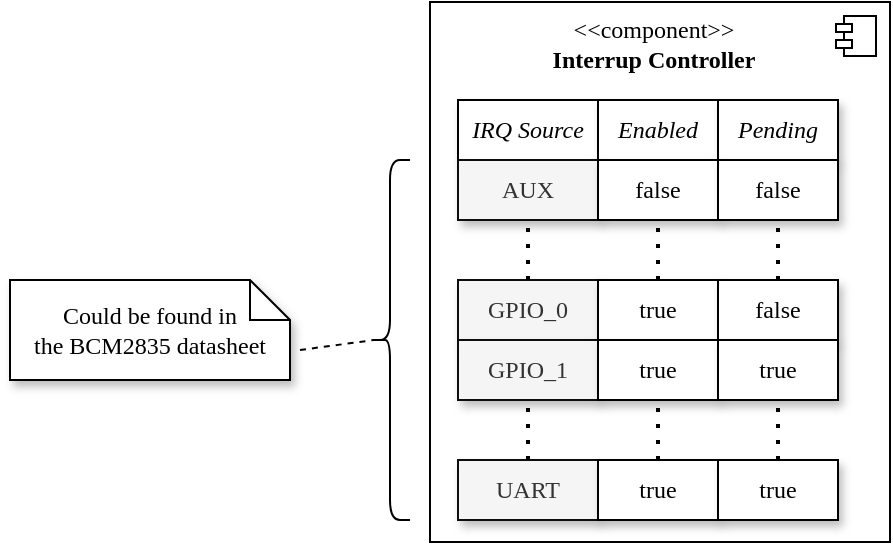 <mxfile version="21.6.8" type="device">
  <diagram name="Page-1" id="TmWtwdpzOd6l1L7v9ahz">
    <mxGraphModel dx="1091" dy="646" grid="1" gridSize="10" guides="1" tooltips="1" connect="1" arrows="1" fold="1" page="1" pageScale="1" pageWidth="850" pageHeight="1100" math="0" shadow="0">
      <root>
        <mxCell id="0" />
        <mxCell id="1" parent="0" />
        <mxCell id="Eqs6-aM7eAsLmIhSvATx-1" value="" style="html=1;dropTarget=0;whiteSpace=wrap;" vertex="1" parent="1">
          <mxGeometry x="270" y="100" width="230" height="270" as="geometry" />
        </mxCell>
        <mxCell id="Eqs6-aM7eAsLmIhSvATx-2" value="" style="shape=module;jettyWidth=8;jettyHeight=4;" vertex="1" parent="Eqs6-aM7eAsLmIhSvATx-1">
          <mxGeometry x="1" width="20" height="20" relative="1" as="geometry">
            <mxPoint x="-27" y="7" as="offset" />
          </mxGeometry>
        </mxCell>
        <mxCell id="Jr0FANGoP9ETtgsWzqw2-50" value="IRQ Source" style="rounded=0;whiteSpace=wrap;html=1;fontFamily=Computer Modern;fontStyle=2;shadow=1;" parent="1" vertex="1">
          <mxGeometry x="284" y="149" width="70" height="30" as="geometry" />
        </mxCell>
        <mxCell id="Jr0FANGoP9ETtgsWzqw2-51" value="Enabled" style="rounded=0;whiteSpace=wrap;html=1;fontFamily=Computer Modern;fontStyle=2;shadow=1;" parent="1" vertex="1">
          <mxGeometry x="354" y="149" width="60" height="30" as="geometry" />
        </mxCell>
        <mxCell id="Jr0FANGoP9ETtgsWzqw2-52" value="Pending" style="rounded=0;whiteSpace=wrap;html=1;fontFamily=Computer Modern;fontStyle=2;shadow=1;" parent="1" vertex="1">
          <mxGeometry x="414" y="149" width="60" height="30" as="geometry" />
        </mxCell>
        <mxCell id="Jr0FANGoP9ETtgsWzqw2-32" value="GPIO_0" style="rounded=0;whiteSpace=wrap;html=1;fontFamily=Computer Modern;shadow=1;fillColor=#f5f5f5;fontColor=#333333;strokeColor=#0D0D0D;" parent="1" vertex="1">
          <mxGeometry x="284" y="239" width="70" height="30" as="geometry" />
        </mxCell>
        <mxCell id="Jr0FANGoP9ETtgsWzqw2-33" value="true" style="rounded=0;whiteSpace=wrap;html=1;fontFamily=Computer Modern;shadow=1;" parent="1" vertex="1">
          <mxGeometry x="354" y="239" width="60" height="30" as="geometry" />
        </mxCell>
        <mxCell id="Jr0FANGoP9ETtgsWzqw2-34" value="false" style="rounded=0;whiteSpace=wrap;html=1;fontFamily=Computer Modern;shadow=1;" parent="1" vertex="1">
          <mxGeometry x="414" y="239" width="60" height="30" as="geometry" />
        </mxCell>
        <mxCell id="Jr0FANGoP9ETtgsWzqw2-41" value="GPIO_1" style="rounded=0;whiteSpace=wrap;html=1;fontFamily=Computer Modern;shadow=1;fillColor=#f5f5f5;fontColor=#333333;strokeColor=#0D0D0D;" parent="1" vertex="1">
          <mxGeometry x="284" y="269" width="70" height="30" as="geometry" />
        </mxCell>
        <mxCell id="Jr0FANGoP9ETtgsWzqw2-42" value="true" style="rounded=0;whiteSpace=wrap;html=1;fontFamily=Computer Modern;shadow=1;" parent="1" vertex="1">
          <mxGeometry x="354" y="269" width="60" height="30" as="geometry" />
        </mxCell>
        <mxCell id="Jr0FANGoP9ETtgsWzqw2-43" value="true" style="rounded=0;whiteSpace=wrap;html=1;fontFamily=Computer Modern;shadow=1;" parent="1" vertex="1">
          <mxGeometry x="414" y="269" width="60" height="30" as="geometry" />
        </mxCell>
        <mxCell id="Jr0FANGoP9ETtgsWzqw2-44" value="UART" style="rounded=0;whiteSpace=wrap;html=1;fontFamily=Computer Modern;shadow=1;fillColor=#f5f5f5;fontColor=#333333;strokeColor=#0D0D0D;" parent="1" vertex="1">
          <mxGeometry x="284" y="329" width="70" height="30" as="geometry" />
        </mxCell>
        <mxCell id="Jr0FANGoP9ETtgsWzqw2-45" value="true" style="rounded=0;whiteSpace=wrap;html=1;fontFamily=Computer Modern;shadow=1;" parent="1" vertex="1">
          <mxGeometry x="354" y="329" width="60" height="30" as="geometry" />
        </mxCell>
        <mxCell id="Jr0FANGoP9ETtgsWzqw2-46" value="true" style="rounded=0;whiteSpace=wrap;html=1;fontFamily=Computer Modern;shadow=1;" parent="1" vertex="1">
          <mxGeometry x="414" y="329" width="60" height="30" as="geometry" />
        </mxCell>
        <mxCell id="Jr0FANGoP9ETtgsWzqw2-47" value="AUX" style="rounded=0;whiteSpace=wrap;html=1;fontFamily=Computer Modern;shadow=1;fillColor=#f5f5f5;fontColor=#333333;strokeColor=#0D0D0D;" parent="1" vertex="1">
          <mxGeometry x="284" y="179" width="70" height="30" as="geometry" />
        </mxCell>
        <mxCell id="Jr0FANGoP9ETtgsWzqw2-48" value="false" style="rounded=0;whiteSpace=wrap;html=1;fontFamily=Computer Modern;shadow=1;" parent="1" vertex="1">
          <mxGeometry x="354" y="179" width="60" height="30" as="geometry" />
        </mxCell>
        <mxCell id="Jr0FANGoP9ETtgsWzqw2-49" value="false" style="rounded=0;whiteSpace=wrap;html=1;fontFamily=Computer Modern;shadow=1;" parent="1" vertex="1">
          <mxGeometry x="414" y="179" width="60" height="30" as="geometry" />
        </mxCell>
        <mxCell id="Jr0FANGoP9ETtgsWzqw2-54" value="" style="endArrow=none;dashed=1;html=1;dashPattern=1 3;strokeWidth=2;rounded=0;entryX=0.5;entryY=1;entryDx=0;entryDy=0;exitX=0.5;exitY=0;exitDx=0;exitDy=0;" parent="1" source="Jr0FANGoP9ETtgsWzqw2-32" target="Jr0FANGoP9ETtgsWzqw2-47" edge="1">
          <mxGeometry width="50" height="50" relative="1" as="geometry">
            <mxPoint x="184" y="289" as="sourcePoint" />
            <mxPoint x="234" y="239" as="targetPoint" />
          </mxGeometry>
        </mxCell>
        <mxCell id="Jr0FANGoP9ETtgsWzqw2-55" value="" style="endArrow=none;dashed=1;html=1;dashPattern=1 3;strokeWidth=2;rounded=0;entryX=0.5;entryY=1;entryDx=0;entryDy=0;" parent="1" source="Jr0FANGoP9ETtgsWzqw2-33" target="Jr0FANGoP9ETtgsWzqw2-48" edge="1">
          <mxGeometry width="50" height="50" relative="1" as="geometry">
            <mxPoint x="329" y="249" as="sourcePoint" />
            <mxPoint x="329" y="219" as="targetPoint" />
          </mxGeometry>
        </mxCell>
        <mxCell id="Jr0FANGoP9ETtgsWzqw2-56" value="" style="endArrow=none;dashed=1;html=1;dashPattern=1 3;strokeWidth=2;rounded=0;entryX=0.5;entryY=1;entryDx=0;entryDy=0;exitX=0.5;exitY=0;exitDx=0;exitDy=0;" parent="1" source="Jr0FANGoP9ETtgsWzqw2-34" target="Jr0FANGoP9ETtgsWzqw2-49" edge="1">
          <mxGeometry width="50" height="50" relative="1" as="geometry">
            <mxPoint x="394" y="249" as="sourcePoint" />
            <mxPoint x="394" y="219" as="targetPoint" />
          </mxGeometry>
        </mxCell>
        <mxCell id="Jr0FANGoP9ETtgsWzqw2-57" value="" style="endArrow=none;dashed=1;html=1;dashPattern=1 3;strokeWidth=2;rounded=0;entryX=0.5;entryY=1;entryDx=0;entryDy=0;exitX=0.5;exitY=0;exitDx=0;exitDy=0;" parent="1" source="Jr0FANGoP9ETtgsWzqw2-46" target="Jr0FANGoP9ETtgsWzqw2-43" edge="1">
          <mxGeometry width="50" height="50" relative="1" as="geometry">
            <mxPoint x="454" y="249" as="sourcePoint" />
            <mxPoint x="454" y="219" as="targetPoint" />
          </mxGeometry>
        </mxCell>
        <mxCell id="Jr0FANGoP9ETtgsWzqw2-58" value="" style="endArrow=none;dashed=1;html=1;dashPattern=1 3;strokeWidth=2;rounded=0;entryX=0.5;entryY=1;entryDx=0;entryDy=0;exitX=0.5;exitY=0;exitDx=0;exitDy=0;" parent="1" source="Jr0FANGoP9ETtgsWzqw2-45" target="Jr0FANGoP9ETtgsWzqw2-42" edge="1">
          <mxGeometry width="50" height="50" relative="1" as="geometry">
            <mxPoint x="464" y="259" as="sourcePoint" />
            <mxPoint x="464" y="229" as="targetPoint" />
          </mxGeometry>
        </mxCell>
        <mxCell id="Jr0FANGoP9ETtgsWzqw2-59" value="" style="endArrow=none;dashed=1;html=1;dashPattern=1 3;strokeWidth=2;rounded=0;entryX=0.5;entryY=1;entryDx=0;entryDy=0;" parent="1" source="Jr0FANGoP9ETtgsWzqw2-44" target="Jr0FANGoP9ETtgsWzqw2-41" edge="1">
          <mxGeometry width="50" height="50" relative="1" as="geometry">
            <mxPoint x="394" y="339" as="sourcePoint" />
            <mxPoint x="394" y="309" as="targetPoint" />
          </mxGeometry>
        </mxCell>
        <mxCell id="Jr0FANGoP9ETtgsWzqw2-90" value="" style="shape=curlyBracket;whiteSpace=wrap;html=1;rounded=1;labelPosition=left;verticalLabelPosition=middle;align=right;verticalAlign=middle;" parent="1" vertex="1">
          <mxGeometry x="240" y="179" width="20" height="180" as="geometry" />
        </mxCell>
        <mxCell id="Jr0FANGoP9ETtgsWzqw2-91" value="&lt;font face=&quot;Computer Modern&quot;&gt;Could be found in &lt;br&gt;the BCM2835 datasheet&lt;/font&gt;" style="shape=note;size=20;whiteSpace=wrap;html=1;shadow=1;" parent="1" vertex="1">
          <mxGeometry x="60" y="239" width="140" height="50" as="geometry" />
        </mxCell>
        <mxCell id="Jr0FANGoP9ETtgsWzqw2-92" value="" style="endArrow=none;dashed=1;html=1;rounded=0;exitX=0;exitY=0;exitDx=140;exitDy=35;exitPerimeter=0;entryX=0.1;entryY=0.5;entryDx=0;entryDy=0;entryPerimeter=0;" parent="1" target="Jr0FANGoP9ETtgsWzqw2-90" edge="1">
          <mxGeometry width="50" height="50" relative="1" as="geometry">
            <mxPoint x="205" y="274" as="sourcePoint" />
            <mxPoint x="235" y="269" as="targetPoint" />
          </mxGeometry>
        </mxCell>
        <mxCell id="Eqs6-aM7eAsLmIhSvATx-5" value="&lt;font face=&quot;Computer Modern&quot;&gt;&amp;lt;&amp;lt;component&amp;gt;&amp;gt;&lt;br&gt;&lt;b&gt;Interrup Controller&lt;/b&gt;&lt;/font&gt;" style="text;html=1;strokeColor=none;fillColor=none;align=center;verticalAlign=middle;whiteSpace=wrap;rounded=0;" vertex="1" parent="1">
          <mxGeometry x="327" y="106" width="110" height="30" as="geometry" />
        </mxCell>
      </root>
    </mxGraphModel>
  </diagram>
</mxfile>
